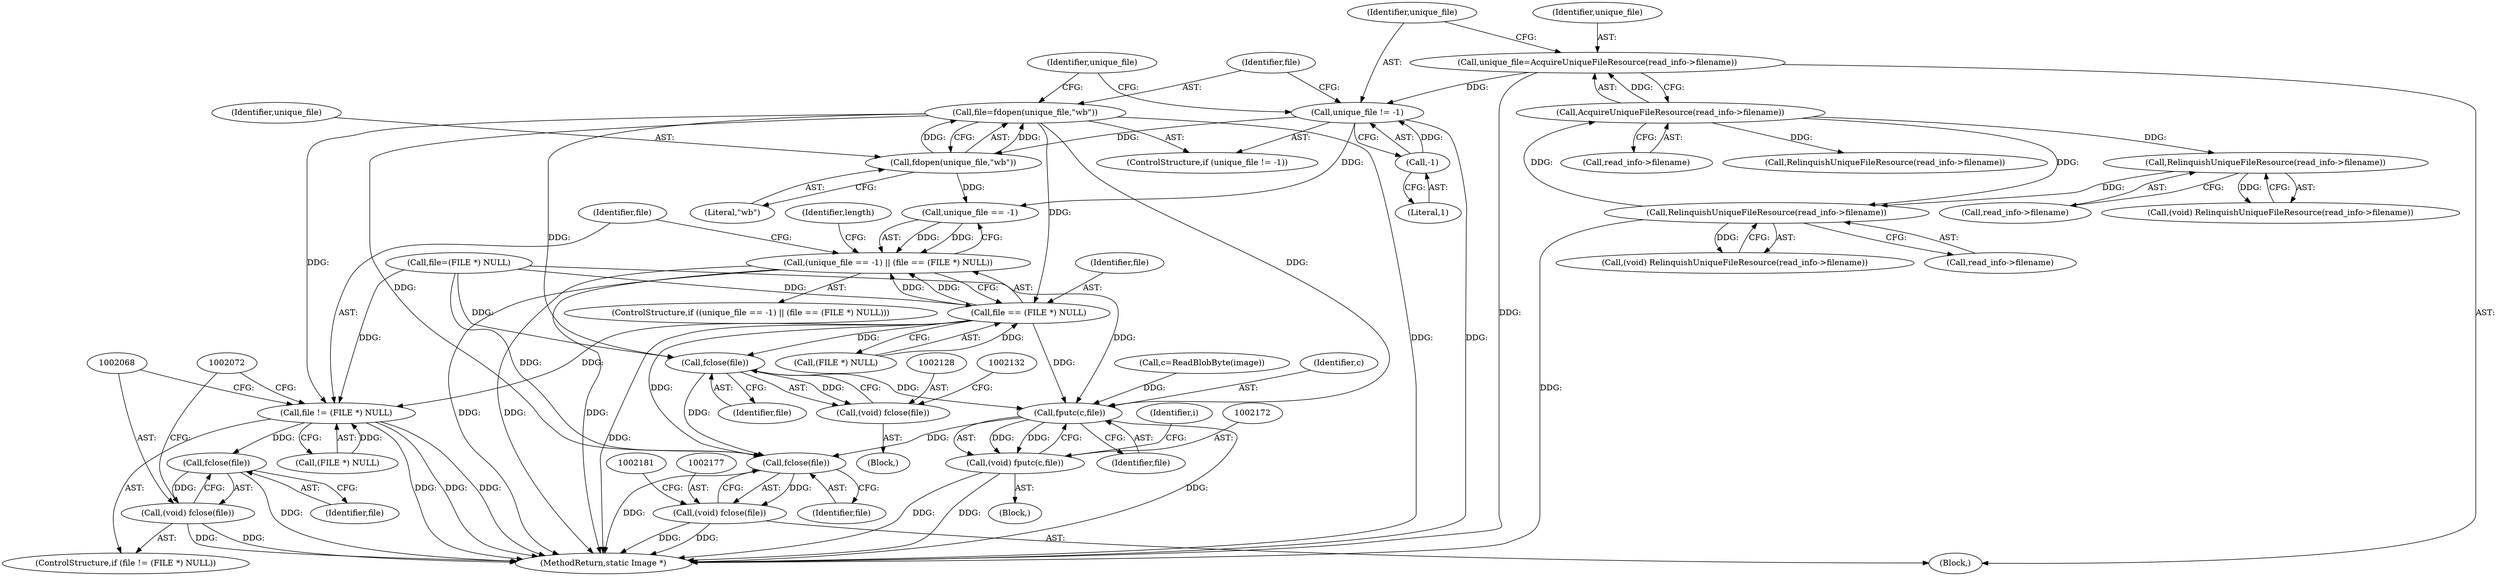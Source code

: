digraph "0_ImageMagick_f6e9d0d9955e85bdd7540b251cd50d598dacc5e6_46@API" {
"1002044" [label="(Call,file=fdopen(unique_file,\"wb\"))"];
"1002046" [label="(Call,fdopen(unique_file,\"wb\"))"];
"1002040" [label="(Call,unique_file != -1)"];
"1002033" [label="(Call,unique_file=AcquireUniqueFileResource(read_info->filename))"];
"1002035" [label="(Call,AcquireUniqueFileResource(read_info->filename))"];
"1002191" [label="(Call,RelinquishUniqueFileResource(read_info->filename))"];
"1002133" [label="(Call,RelinquishUniqueFileResource(read_info->filename))"];
"1002042" [label="(Call,-1)"];
"1002055" [label="(Call,file == (FILE *) NULL)"];
"1002050" [label="(Call,(unique_file == -1) || (file == (FILE *) NULL))"];
"1002062" [label="(Call,file != (FILE *) NULL)"];
"1002069" [label="(Call,fclose(file))"];
"1002067" [label="(Call,(void) fclose(file))"];
"1002129" [label="(Call,fclose(file))"];
"1002127" [label="(Call,(void) fclose(file))"];
"1002173" [label="(Call,fputc(c,file))"];
"1002171" [label="(Call,(void) fputc(c,file))"];
"1002178" [label="(Call,fclose(file))"];
"1002176" [label="(Call,(void) fclose(file))"];
"1002126" [label="(Block,)"];
"1002133" [label="(Call,RelinquishUniqueFileResource(read_info->filename))"];
"1002057" [label="(Call,(FILE *) NULL)"];
"1002134" [label="(Call,read_info->filename)"];
"1002167" [label="(Call,c=ReadBlobByte(image))"];
"1002056" [label="(Identifier,file)"];
"1002051" [label="(Call,unique_file == -1)"];
"1002042" [label="(Call,-1)"];
"1002040" [label="(Call,unique_file != -1)"];
"1002063" [label="(Identifier,file)"];
"1002165" [label="(Identifier,i)"];
"1002069" [label="(Call,fclose(file))"];
"1002043" [label="(Literal,1)"];
"1002179" [label="(Identifier,file)"];
"1002178" [label="(Call,fclose(file))"];
"1002035" [label="(Call,AcquireUniqueFileResource(read_info->filename))"];
"1002033" [label="(Call,unique_file=AcquireUniqueFileResource(read_info->filename))"];
"1002062" [label="(Call,file != (FILE *) NULL)"];
"1002055" [label="(Call,file == (FILE *) NULL)"];
"1002061" [label="(ControlStructure,if (file != (FILE *) NULL))"];
"1002070" [label="(Identifier,file)"];
"1002192" [label="(Call,read_info->filename)"];
"1002173" [label="(Call,fputc(c,file))"];
"1002129" [label="(Call,fclose(file))"];
"1002052" [label="(Identifier,unique_file)"];
"1002130" [label="(Identifier,file)"];
"1002171" [label="(Call,(void) fputc(c,file))"];
"1002064" [label="(Call,(FILE *) NULL)"];
"1002047" [label="(Identifier,unique_file)"];
"1002041" [label="(Identifier,unique_file)"];
"1002166" [label="(Block,)"];
"1002131" [label="(Call,(void) RelinquishUniqueFileResource(read_info->filename))"];
"1002045" [label="(Identifier,file)"];
"1002048" [label="(Literal,\"wb\")"];
"1002175" [label="(Identifier,file)"];
"1002034" [label="(Identifier,unique_file)"];
"1002049" [label="(ControlStructure,if ((unique_file == -1) || (file == (FILE *) NULL)))"];
"1002103" [label="(Identifier,length)"];
"1002366" [label="(MethodReturn,static Image *)"];
"1002046" [label="(Call,fdopen(unique_file,\"wb\"))"];
"1002036" [label="(Call,read_info->filename)"];
"1002044" [label="(Call,file=fdopen(unique_file,\"wb\"))"];
"1002010" [label="(Block,)"];
"1002073" [label="(Call,RelinquishUniqueFileResource(read_info->filename))"];
"1002189" [label="(Call,(void) RelinquishUniqueFileResource(read_info->filename))"];
"1002039" [label="(ControlStructure,if (unique_file != -1))"];
"1002191" [label="(Call,RelinquishUniqueFileResource(read_info->filename))"];
"1002174" [label="(Identifier,c)"];
"1002028" [label="(Call,file=(FILE *) NULL)"];
"1002067" [label="(Call,(void) fclose(file))"];
"1002176" [label="(Call,(void) fclose(file))"];
"1002050" [label="(Call,(unique_file == -1) || (file == (FILE *) NULL))"];
"1002127" [label="(Call,(void) fclose(file))"];
"1002044" -> "1002039"  [label="AST: "];
"1002044" -> "1002046"  [label="CFG: "];
"1002045" -> "1002044"  [label="AST: "];
"1002046" -> "1002044"  [label="AST: "];
"1002052" -> "1002044"  [label="CFG: "];
"1002044" -> "1002366"  [label="DDG: "];
"1002046" -> "1002044"  [label="DDG: "];
"1002046" -> "1002044"  [label="DDG: "];
"1002044" -> "1002055"  [label="DDG: "];
"1002044" -> "1002062"  [label="DDG: "];
"1002044" -> "1002129"  [label="DDG: "];
"1002044" -> "1002173"  [label="DDG: "];
"1002044" -> "1002178"  [label="DDG: "];
"1002046" -> "1002048"  [label="CFG: "];
"1002047" -> "1002046"  [label="AST: "];
"1002048" -> "1002046"  [label="AST: "];
"1002040" -> "1002046"  [label="DDG: "];
"1002046" -> "1002051"  [label="DDG: "];
"1002040" -> "1002039"  [label="AST: "];
"1002040" -> "1002042"  [label="CFG: "];
"1002041" -> "1002040"  [label="AST: "];
"1002042" -> "1002040"  [label="AST: "];
"1002045" -> "1002040"  [label="CFG: "];
"1002052" -> "1002040"  [label="CFG: "];
"1002040" -> "1002366"  [label="DDG: "];
"1002033" -> "1002040"  [label="DDG: "];
"1002042" -> "1002040"  [label="DDG: "];
"1002040" -> "1002051"  [label="DDG: "];
"1002033" -> "1002010"  [label="AST: "];
"1002033" -> "1002035"  [label="CFG: "];
"1002034" -> "1002033"  [label="AST: "];
"1002035" -> "1002033"  [label="AST: "];
"1002041" -> "1002033"  [label="CFG: "];
"1002033" -> "1002366"  [label="DDG: "];
"1002035" -> "1002033"  [label="DDG: "];
"1002035" -> "1002036"  [label="CFG: "];
"1002036" -> "1002035"  [label="AST: "];
"1002191" -> "1002035"  [label="DDG: "];
"1002035" -> "1002073"  [label="DDG: "];
"1002035" -> "1002133"  [label="DDG: "];
"1002035" -> "1002191"  [label="DDG: "];
"1002191" -> "1002189"  [label="AST: "];
"1002191" -> "1002192"  [label="CFG: "];
"1002192" -> "1002191"  [label="AST: "];
"1002189" -> "1002191"  [label="CFG: "];
"1002191" -> "1002366"  [label="DDG: "];
"1002191" -> "1002189"  [label="DDG: "];
"1002133" -> "1002191"  [label="DDG: "];
"1002133" -> "1002131"  [label="AST: "];
"1002133" -> "1002134"  [label="CFG: "];
"1002134" -> "1002133"  [label="AST: "];
"1002131" -> "1002133"  [label="CFG: "];
"1002133" -> "1002131"  [label="DDG: "];
"1002042" -> "1002043"  [label="CFG: "];
"1002043" -> "1002042"  [label="AST: "];
"1002055" -> "1002050"  [label="AST: "];
"1002055" -> "1002057"  [label="CFG: "];
"1002056" -> "1002055"  [label="AST: "];
"1002057" -> "1002055"  [label="AST: "];
"1002050" -> "1002055"  [label="CFG: "];
"1002055" -> "1002366"  [label="DDG: "];
"1002055" -> "1002050"  [label="DDG: "];
"1002055" -> "1002050"  [label="DDG: "];
"1002028" -> "1002055"  [label="DDG: "];
"1002057" -> "1002055"  [label="DDG: "];
"1002055" -> "1002062"  [label="DDG: "];
"1002055" -> "1002129"  [label="DDG: "];
"1002055" -> "1002173"  [label="DDG: "];
"1002055" -> "1002178"  [label="DDG: "];
"1002050" -> "1002049"  [label="AST: "];
"1002050" -> "1002051"  [label="CFG: "];
"1002051" -> "1002050"  [label="AST: "];
"1002063" -> "1002050"  [label="CFG: "];
"1002103" -> "1002050"  [label="CFG: "];
"1002050" -> "1002366"  [label="DDG: "];
"1002050" -> "1002366"  [label="DDG: "];
"1002050" -> "1002366"  [label="DDG: "];
"1002051" -> "1002050"  [label="DDG: "];
"1002051" -> "1002050"  [label="DDG: "];
"1002062" -> "1002061"  [label="AST: "];
"1002062" -> "1002064"  [label="CFG: "];
"1002063" -> "1002062"  [label="AST: "];
"1002064" -> "1002062"  [label="AST: "];
"1002068" -> "1002062"  [label="CFG: "];
"1002072" -> "1002062"  [label="CFG: "];
"1002062" -> "1002366"  [label="DDG: "];
"1002062" -> "1002366"  [label="DDG: "];
"1002062" -> "1002366"  [label="DDG: "];
"1002028" -> "1002062"  [label="DDG: "];
"1002064" -> "1002062"  [label="DDG: "];
"1002062" -> "1002069"  [label="DDG: "];
"1002069" -> "1002067"  [label="AST: "];
"1002069" -> "1002070"  [label="CFG: "];
"1002070" -> "1002069"  [label="AST: "];
"1002067" -> "1002069"  [label="CFG: "];
"1002069" -> "1002366"  [label="DDG: "];
"1002069" -> "1002067"  [label="DDG: "];
"1002067" -> "1002061"  [label="AST: "];
"1002068" -> "1002067"  [label="AST: "];
"1002072" -> "1002067"  [label="CFG: "];
"1002067" -> "1002366"  [label="DDG: "];
"1002067" -> "1002366"  [label="DDG: "];
"1002129" -> "1002127"  [label="AST: "];
"1002129" -> "1002130"  [label="CFG: "];
"1002130" -> "1002129"  [label="AST: "];
"1002127" -> "1002129"  [label="CFG: "];
"1002129" -> "1002127"  [label="DDG: "];
"1002028" -> "1002129"  [label="DDG: "];
"1002129" -> "1002173"  [label="DDG: "];
"1002129" -> "1002178"  [label="DDG: "];
"1002127" -> "1002126"  [label="AST: "];
"1002128" -> "1002127"  [label="AST: "];
"1002132" -> "1002127"  [label="CFG: "];
"1002173" -> "1002171"  [label="AST: "];
"1002173" -> "1002175"  [label="CFG: "];
"1002174" -> "1002173"  [label="AST: "];
"1002175" -> "1002173"  [label="AST: "];
"1002171" -> "1002173"  [label="CFG: "];
"1002173" -> "1002366"  [label="DDG: "];
"1002173" -> "1002171"  [label="DDG: "];
"1002173" -> "1002171"  [label="DDG: "];
"1002167" -> "1002173"  [label="DDG: "];
"1002028" -> "1002173"  [label="DDG: "];
"1002173" -> "1002178"  [label="DDG: "];
"1002171" -> "1002166"  [label="AST: "];
"1002172" -> "1002171"  [label="AST: "];
"1002165" -> "1002171"  [label="CFG: "];
"1002171" -> "1002366"  [label="DDG: "];
"1002171" -> "1002366"  [label="DDG: "];
"1002178" -> "1002176"  [label="AST: "];
"1002178" -> "1002179"  [label="CFG: "];
"1002179" -> "1002178"  [label="AST: "];
"1002176" -> "1002178"  [label="CFG: "];
"1002178" -> "1002366"  [label="DDG: "];
"1002178" -> "1002176"  [label="DDG: "];
"1002028" -> "1002178"  [label="DDG: "];
"1002176" -> "1002010"  [label="AST: "];
"1002177" -> "1002176"  [label="AST: "];
"1002181" -> "1002176"  [label="CFG: "];
"1002176" -> "1002366"  [label="DDG: "];
"1002176" -> "1002366"  [label="DDG: "];
}
